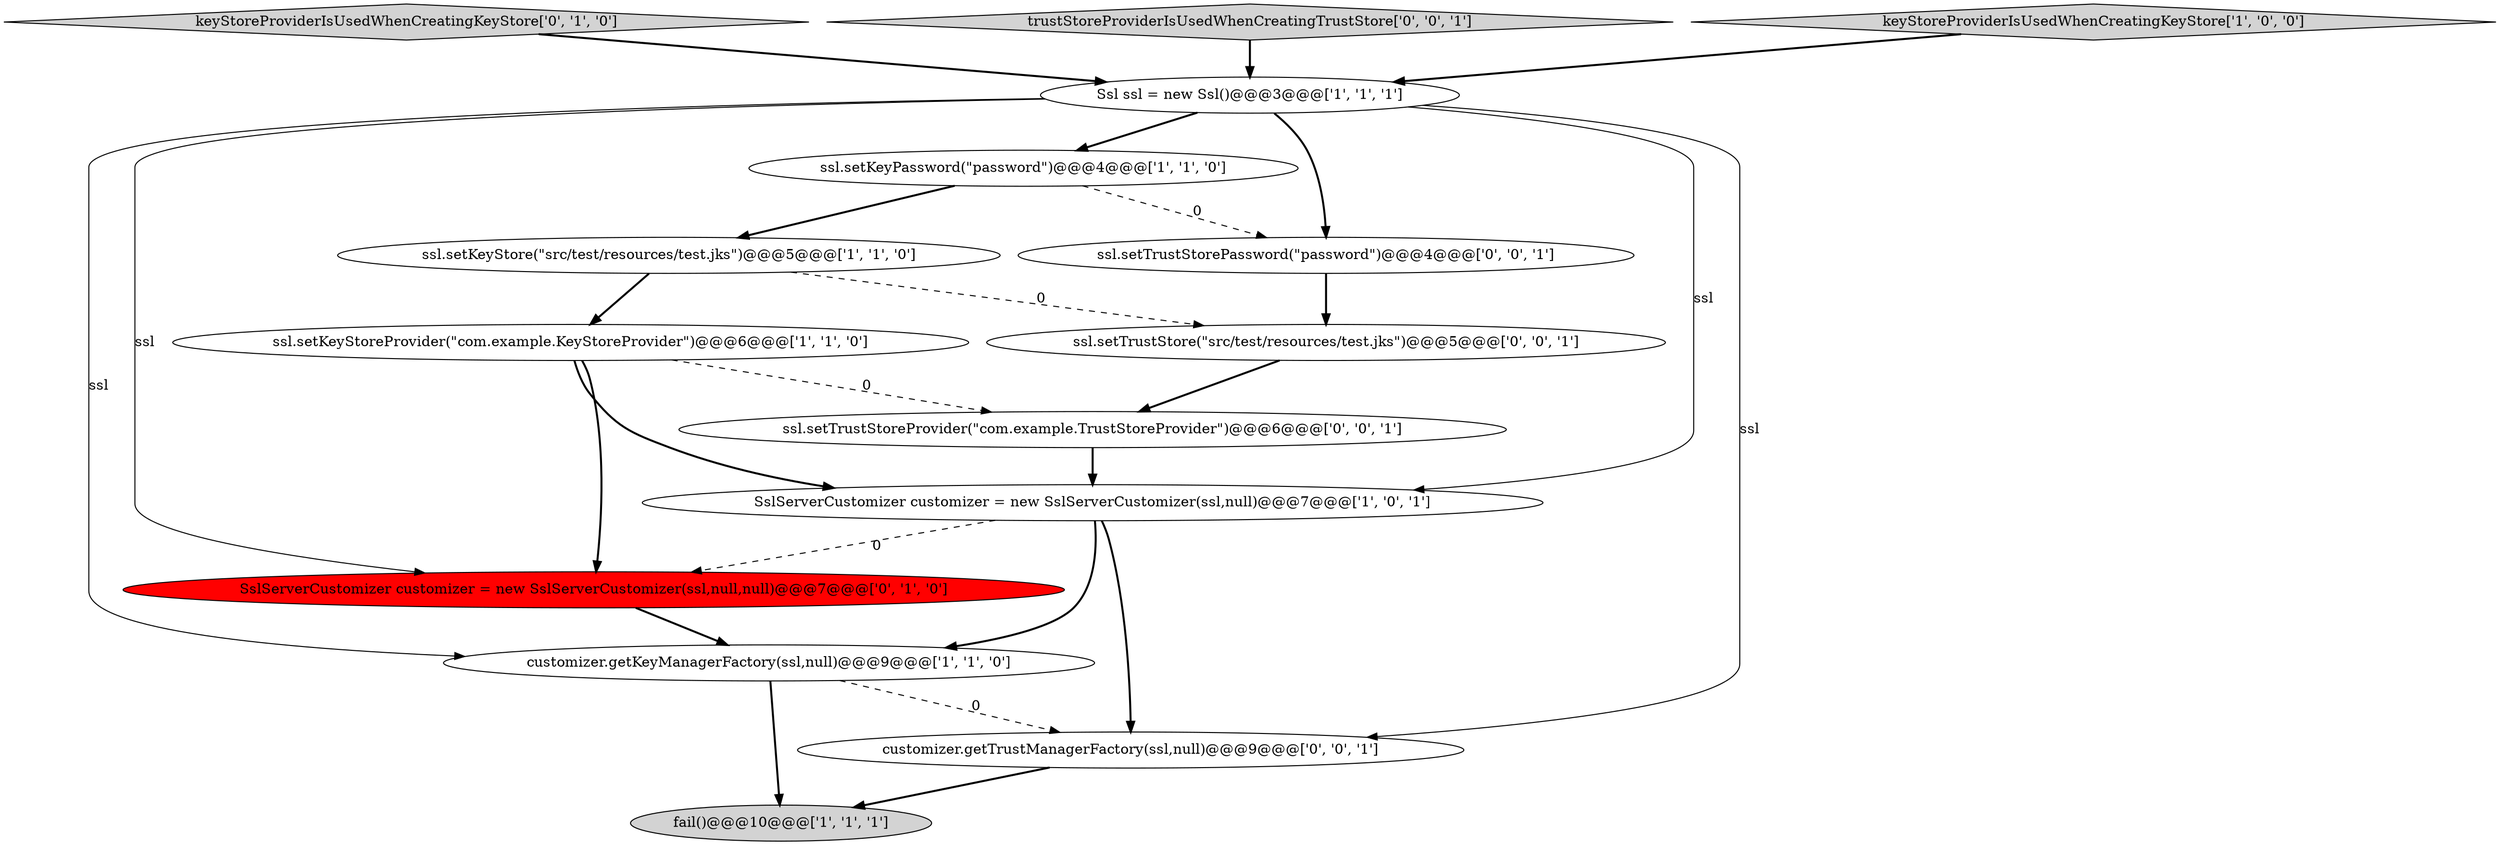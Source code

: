 digraph {
7 [style = filled, label = "fail()@@@10@@@['1', '1', '1']", fillcolor = lightgray, shape = ellipse image = "AAA0AAABBB1BBB"];
2 [style = filled, label = "SslServerCustomizer customizer = new SslServerCustomizer(ssl,null)@@@7@@@['1', '0', '1']", fillcolor = white, shape = ellipse image = "AAA0AAABBB1BBB"];
1 [style = filled, label = "ssl.setKeyStore(\"src/test/resources/test.jks\")@@@5@@@['1', '1', '0']", fillcolor = white, shape = ellipse image = "AAA0AAABBB1BBB"];
8 [style = filled, label = "keyStoreProviderIsUsedWhenCreatingKeyStore['0', '1', '0']", fillcolor = lightgray, shape = diamond image = "AAA0AAABBB2BBB"];
9 [style = filled, label = "SslServerCustomizer customizer = new SslServerCustomizer(ssl,null,null)@@@7@@@['0', '1', '0']", fillcolor = red, shape = ellipse image = "AAA1AAABBB2BBB"];
14 [style = filled, label = "ssl.setTrustStore(\"src/test/resources/test.jks\")@@@5@@@['0', '0', '1']", fillcolor = white, shape = ellipse image = "AAA0AAABBB3BBB"];
4 [style = filled, label = "Ssl ssl = new Ssl()@@@3@@@['1', '1', '1']", fillcolor = white, shape = ellipse image = "AAA0AAABBB1BBB"];
10 [style = filled, label = "ssl.setTrustStoreProvider(\"com.example.TrustStoreProvider\")@@@6@@@['0', '0', '1']", fillcolor = white, shape = ellipse image = "AAA0AAABBB3BBB"];
0 [style = filled, label = "ssl.setKeyStoreProvider(\"com.example.KeyStoreProvider\")@@@6@@@['1', '1', '0']", fillcolor = white, shape = ellipse image = "AAA0AAABBB1BBB"];
12 [style = filled, label = "trustStoreProviderIsUsedWhenCreatingTrustStore['0', '0', '1']", fillcolor = lightgray, shape = diamond image = "AAA0AAABBB3BBB"];
3 [style = filled, label = "customizer.getKeyManagerFactory(ssl,null)@@@9@@@['1', '1', '0']", fillcolor = white, shape = ellipse image = "AAA0AAABBB1BBB"];
13 [style = filled, label = "ssl.setTrustStorePassword(\"password\")@@@4@@@['0', '0', '1']", fillcolor = white, shape = ellipse image = "AAA0AAABBB3BBB"];
11 [style = filled, label = "customizer.getTrustManagerFactory(ssl,null)@@@9@@@['0', '0', '1']", fillcolor = white, shape = ellipse image = "AAA0AAABBB3BBB"];
5 [style = filled, label = "ssl.setKeyPassword(\"password\")@@@4@@@['1', '1', '0']", fillcolor = white, shape = ellipse image = "AAA0AAABBB1BBB"];
6 [style = filled, label = "keyStoreProviderIsUsedWhenCreatingKeyStore['1', '0', '0']", fillcolor = lightgray, shape = diamond image = "AAA0AAABBB1BBB"];
5->13 [style = dashed, label="0"];
0->9 [style = bold, label=""];
4->9 [style = solid, label="ssl"];
1->14 [style = dashed, label="0"];
2->3 [style = bold, label=""];
4->13 [style = bold, label=""];
0->2 [style = bold, label=""];
14->10 [style = bold, label=""];
1->0 [style = bold, label=""];
4->2 [style = solid, label="ssl"];
0->10 [style = dashed, label="0"];
5->1 [style = bold, label=""];
6->4 [style = bold, label=""];
12->4 [style = bold, label=""];
3->7 [style = bold, label=""];
2->9 [style = dashed, label="0"];
4->11 [style = solid, label="ssl"];
9->3 [style = bold, label=""];
4->3 [style = solid, label="ssl"];
10->2 [style = bold, label=""];
8->4 [style = bold, label=""];
4->5 [style = bold, label=""];
13->14 [style = bold, label=""];
2->11 [style = bold, label=""];
11->7 [style = bold, label=""];
3->11 [style = dashed, label="0"];
}
